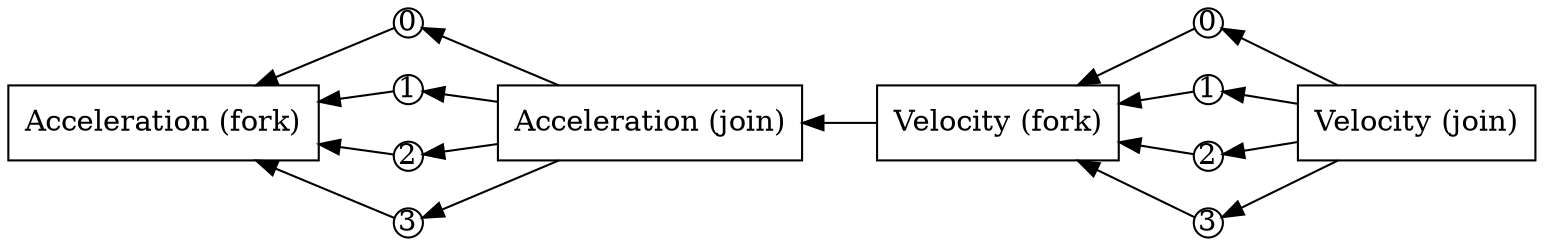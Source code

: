 

digraph
{
    rankdir=RL

    Velocity_Fork [shape=rectangle, label="Velocity (fork)"];
    Velocity_Join [shape=rectangle, label="Velocity (join)"];
    Acceleration_Fork [shape=rectangle, label="Acceleration (fork)"];
    Acceleration_Join [shape=rectangle, label="Acceleration (join)"];

    Velocity_0 [shape="circle", label="0", width=".2", height=".2", fixedsize="true"];
    Velocity_1 [shape="circle", label="1", width=".2", height=".2", fixedsize="true"];
    Velocity_2 [shape="circle", label="2", width=".2", height=".2", fixedsize="true"];
    Velocity_3 [shape="circle", label="3", width=".2", height=".2", fixedsize="true"];

    Acceleration_0 [shape="circle", label="0", width=".2", height=".2", fixedsize="true"];
    Acceleration_1 [shape="circle", label="1", width=".2", height=".2", fixedsize="true"];
    Acceleration_2 [shape="circle", label="2", width=".2", height=".2", fixedsize="true"];
    Acceleration_3 [shape="circle", label="3", width=".2", height=".2", fixedsize="true"];

    subgraph velocity
    {
        Velocity_0 -> Velocity_Fork
        Velocity_1 -> Velocity_Fork
        Velocity_2 -> Velocity_Fork
        Velocity_3 -> Velocity_Fork
        Velocity_Join -> Velocity_0
        Velocity_Join -> Velocity_1
        Velocity_Join -> Velocity_2
        Velocity_Join -> Velocity_3
    }

    subgraph acceleration
    {
        Acceleration_Join -> Acceleration_0
        Acceleration_Join -> Acceleration_1
        Acceleration_Join -> Acceleration_2
        Acceleration_Join -> Acceleration_3
        Acceleration_0 -> Acceleration_Fork
        Acceleration_1 -> Acceleration_Fork
        Acceleration_2 -> Acceleration_Fork
        Acceleration_3 -> Acceleration_Fork
    }

    Velocity_Fork -> Acceleration_Join
}


